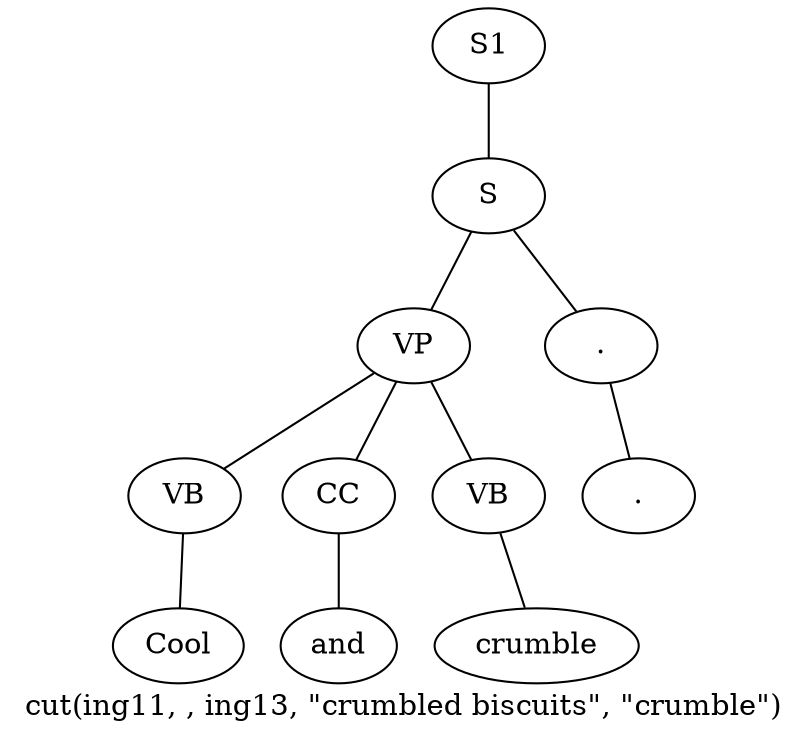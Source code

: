graph SyntaxGraph {
	label = "cut(ing11, , ing13, \"crumbled biscuits\", \"crumble\")";
	Node0 [label="S1"];
	Node1 [label="S"];
	Node2 [label="VP"];
	Node3 [label="VB"];
	Node4 [label="Cool"];
	Node5 [label="CC"];
	Node6 [label="and"];
	Node7 [label="VB"];
	Node8 [label="crumble"];
	Node9 [label="."];
	Node10 [label="."];

	Node0 -- Node1;
	Node1 -- Node2;
	Node1 -- Node9;
	Node2 -- Node3;
	Node2 -- Node5;
	Node2 -- Node7;
	Node3 -- Node4;
	Node5 -- Node6;
	Node7 -- Node8;
	Node9 -- Node10;
}